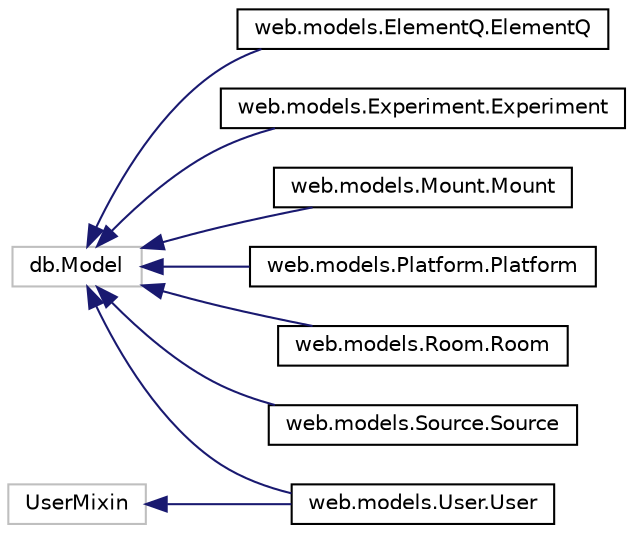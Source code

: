digraph "Graphical Class Hierarchy"
{
 // LATEX_PDF_SIZE
  edge [fontname="Helvetica",fontsize="10",labelfontname="Helvetica",labelfontsize="10"];
  node [fontname="Helvetica",fontsize="10",shape=record];
  rankdir="LR";
  Node0 [label="db.Model",height=0.2,width=0.4,color="grey75", fillcolor="white", style="filled",tooltip=" "];
  Node0 -> Node1 [dir="back",color="midnightblue",fontsize="10",style="solid",fontname="Helvetica"];
  Node1 [label="web.models.ElementQ.ElementQ",height=0.2,width=0.4,color="black", fillcolor="white", style="filled",URL="$db/dc8/classweb_1_1models_1_1ElementQ_1_1ElementQ.html",tooltip=" "];
  Node0 -> Node2 [dir="back",color="midnightblue",fontsize="10",style="solid",fontname="Helvetica"];
  Node2 [label="web.models.Experiment.Experiment",height=0.2,width=0.4,color="black", fillcolor="white", style="filled",URL="$d1/d7c/classweb_1_1models_1_1Experiment_1_1Experiment.html",tooltip=" "];
  Node0 -> Node3 [dir="back",color="midnightblue",fontsize="10",style="solid",fontname="Helvetica"];
  Node3 [label="web.models.Mount.Mount",height=0.2,width=0.4,color="black", fillcolor="white", style="filled",URL="$dc/d9d/classweb_1_1models_1_1Mount_1_1Mount.html",tooltip=" "];
  Node0 -> Node4 [dir="back",color="midnightblue",fontsize="10",style="solid",fontname="Helvetica"];
  Node4 [label="web.models.Platform.Platform",height=0.2,width=0.4,color="black", fillcolor="white", style="filled",URL="$dd/def/classweb_1_1models_1_1Platform_1_1Platform.html",tooltip=" "];
  Node0 -> Node5 [dir="back",color="midnightblue",fontsize="10",style="solid",fontname="Helvetica"];
  Node5 [label="web.models.Room.Room",height=0.2,width=0.4,color="black", fillcolor="white", style="filled",URL="$dc/df0/classweb_1_1models_1_1Room_1_1Room.html",tooltip=" "];
  Node0 -> Node6 [dir="back",color="midnightblue",fontsize="10",style="solid",fontname="Helvetica"];
  Node6 [label="web.models.Source.Source",height=0.2,width=0.4,color="black", fillcolor="white", style="filled",URL="$dd/de2/classweb_1_1models_1_1Source_1_1Source.html",tooltip=" "];
  Node0 -> Node7 [dir="back",color="midnightblue",fontsize="10",style="solid",fontname="Helvetica"];
  Node7 [label="web.models.User.User",height=0.2,width=0.4,color="black", fillcolor="white", style="filled",URL="$db/dca/classweb_1_1models_1_1User_1_1User.html",tooltip=" "];
  Node8 [label="UserMixin",height=0.2,width=0.4,color="grey75", fillcolor="white", style="filled",tooltip=" "];
  Node8 -> Node7 [dir="back",color="midnightblue",fontsize="10",style="solid",fontname="Helvetica"];
}

